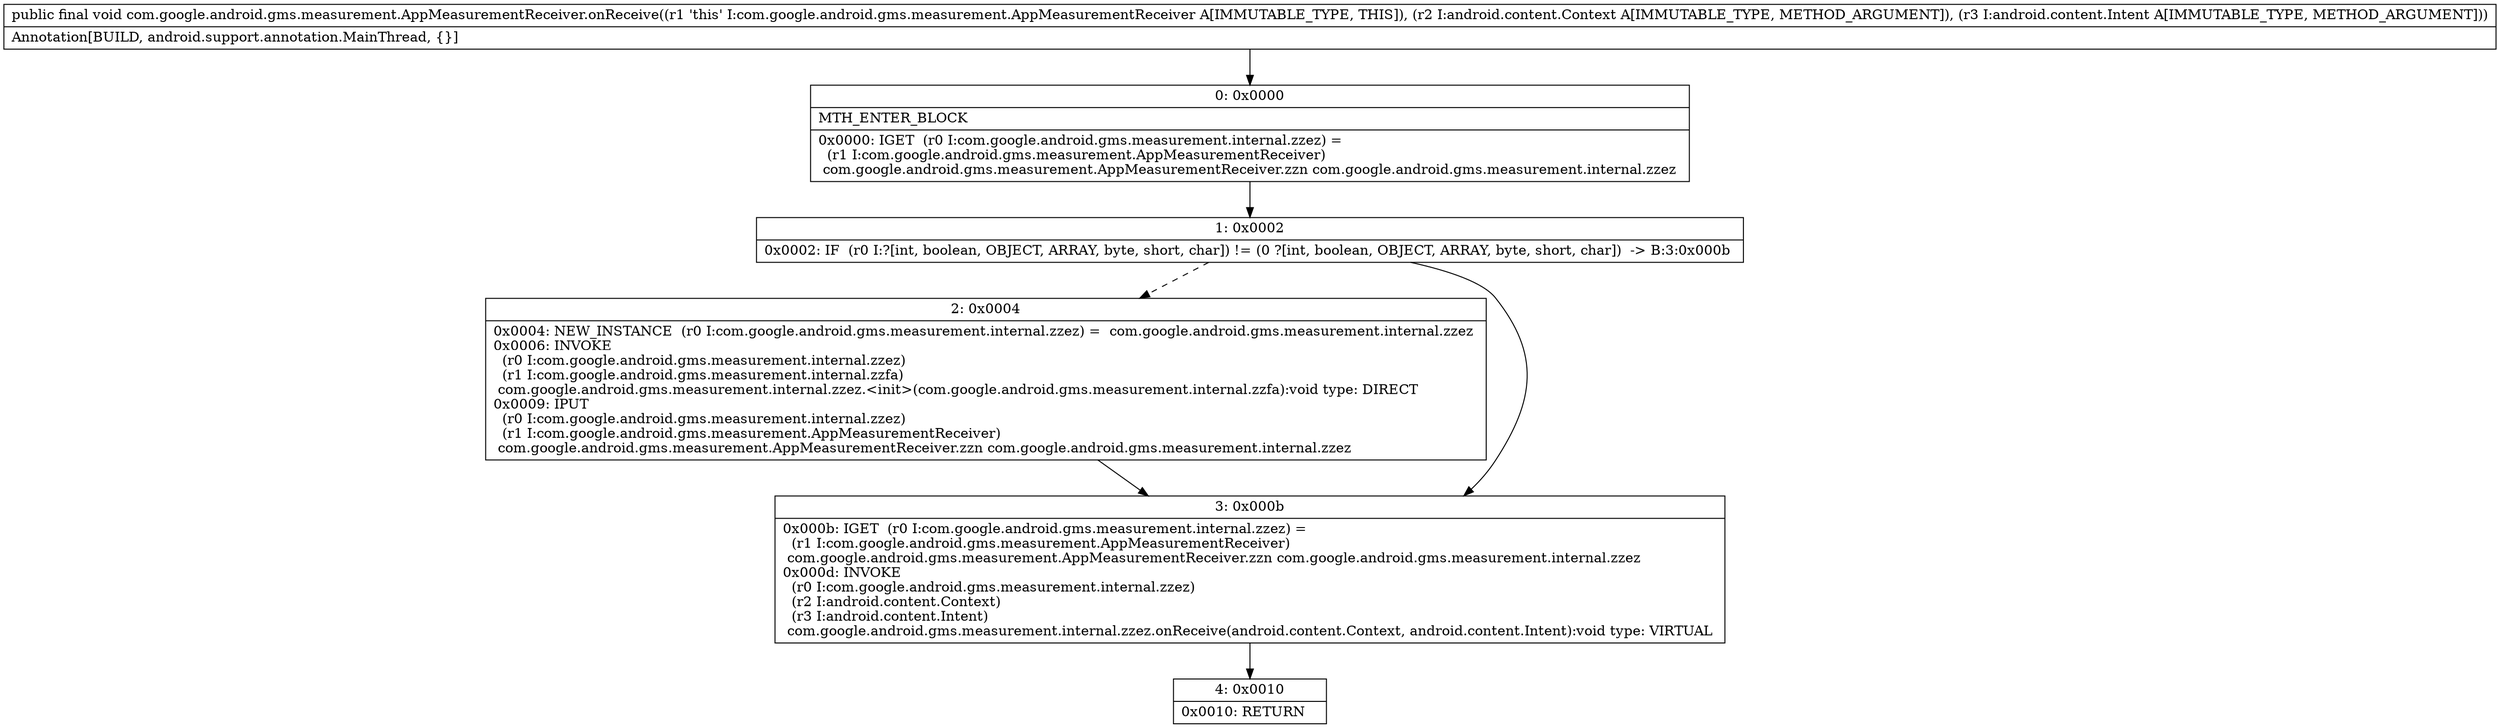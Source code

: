 digraph "CFG forcom.google.android.gms.measurement.AppMeasurementReceiver.onReceive(Landroid\/content\/Context;Landroid\/content\/Intent;)V" {
Node_0 [shape=record,label="{0\:\ 0x0000|MTH_ENTER_BLOCK\l|0x0000: IGET  (r0 I:com.google.android.gms.measurement.internal.zzez) = \l  (r1 I:com.google.android.gms.measurement.AppMeasurementReceiver)\l com.google.android.gms.measurement.AppMeasurementReceiver.zzn com.google.android.gms.measurement.internal.zzez \l}"];
Node_1 [shape=record,label="{1\:\ 0x0002|0x0002: IF  (r0 I:?[int, boolean, OBJECT, ARRAY, byte, short, char]) != (0 ?[int, boolean, OBJECT, ARRAY, byte, short, char])  \-\> B:3:0x000b \l}"];
Node_2 [shape=record,label="{2\:\ 0x0004|0x0004: NEW_INSTANCE  (r0 I:com.google.android.gms.measurement.internal.zzez) =  com.google.android.gms.measurement.internal.zzez \l0x0006: INVOKE  \l  (r0 I:com.google.android.gms.measurement.internal.zzez)\l  (r1 I:com.google.android.gms.measurement.internal.zzfa)\l com.google.android.gms.measurement.internal.zzez.\<init\>(com.google.android.gms.measurement.internal.zzfa):void type: DIRECT \l0x0009: IPUT  \l  (r0 I:com.google.android.gms.measurement.internal.zzez)\l  (r1 I:com.google.android.gms.measurement.AppMeasurementReceiver)\l com.google.android.gms.measurement.AppMeasurementReceiver.zzn com.google.android.gms.measurement.internal.zzez \l}"];
Node_3 [shape=record,label="{3\:\ 0x000b|0x000b: IGET  (r0 I:com.google.android.gms.measurement.internal.zzez) = \l  (r1 I:com.google.android.gms.measurement.AppMeasurementReceiver)\l com.google.android.gms.measurement.AppMeasurementReceiver.zzn com.google.android.gms.measurement.internal.zzez \l0x000d: INVOKE  \l  (r0 I:com.google.android.gms.measurement.internal.zzez)\l  (r2 I:android.content.Context)\l  (r3 I:android.content.Intent)\l com.google.android.gms.measurement.internal.zzez.onReceive(android.content.Context, android.content.Intent):void type: VIRTUAL \l}"];
Node_4 [shape=record,label="{4\:\ 0x0010|0x0010: RETURN   \l}"];
MethodNode[shape=record,label="{public final void com.google.android.gms.measurement.AppMeasurementReceiver.onReceive((r1 'this' I:com.google.android.gms.measurement.AppMeasurementReceiver A[IMMUTABLE_TYPE, THIS]), (r2 I:android.content.Context A[IMMUTABLE_TYPE, METHOD_ARGUMENT]), (r3 I:android.content.Intent A[IMMUTABLE_TYPE, METHOD_ARGUMENT]))  | Annotation[BUILD, android.support.annotation.MainThread, \{\}]\l}"];
MethodNode -> Node_0;
Node_0 -> Node_1;
Node_1 -> Node_2[style=dashed];
Node_1 -> Node_3;
Node_2 -> Node_3;
Node_3 -> Node_4;
}

